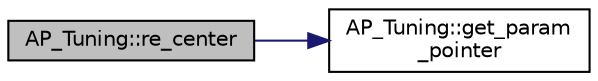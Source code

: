 digraph "AP_Tuning::re_center"
{
 // INTERACTIVE_SVG=YES
  edge [fontname="Helvetica",fontsize="10",labelfontname="Helvetica",labelfontsize="10"];
  node [fontname="Helvetica",fontsize="10",shape=record];
  rankdir="LR";
  Node1 [label="AP_Tuning::re_center",height=0.2,width=0.4,color="black", fillcolor="grey75", style="filled", fontcolor="black"];
  Node1 -> Node2 [color="midnightblue",fontsize="10",style="solid",fontname="Helvetica"];
  Node2 [label="AP_Tuning::get_param\l_pointer",height=0.2,width=0.4,color="black", fillcolor="white", style="filled",URL="$classAP__Tuning.html#a6bb62d63cd428c5da0731f07c82db35e"];
}
